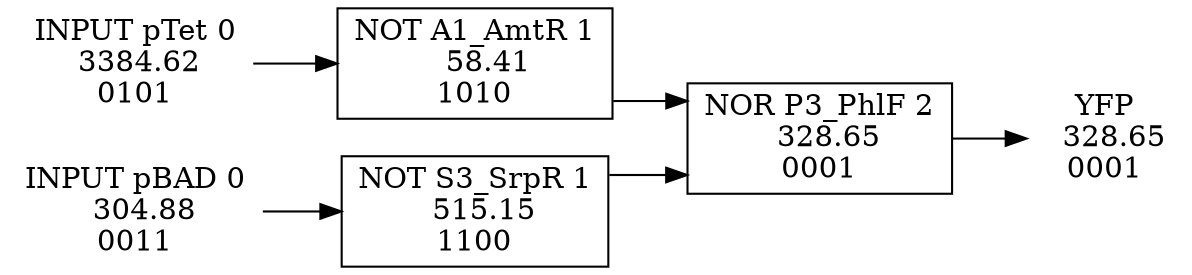 #GRAPHVIZ_OUTPUT 
digraph{ 
rankdir=LR; 
splines=ortho; 
YFP[shape=none,label="YFP\n  328.65\n0001"]; 
pTet[shape=none,label="INPUT pTet 0\n 3384.62\n0101"]; 
pBAD[shape=none,label="INPUT pBAD 0\n  304.88\n0011"]; 
P3_PhlF[shape=box,style=filled,fillcolor=gray100,label="NOR P3_PhlF 2\n  328.65\n0001"]; 
A1_AmtR[shape=box,style=filled,fillcolor=gray100,label="NOT A1_AmtR 1\n   58.41\n1010"]; 
S3_SrpR[shape=box,style=filled,fillcolor=gray100,label="NOT S3_SrpR 1\n  515.15\n1100"]; 
P3_PhlF->YFP; 
A1_AmtR->P3_PhlF; 
S3_SrpR->P3_PhlF; 
pTet->A1_AmtR; 
pBAD->S3_SrpR; 
} 

